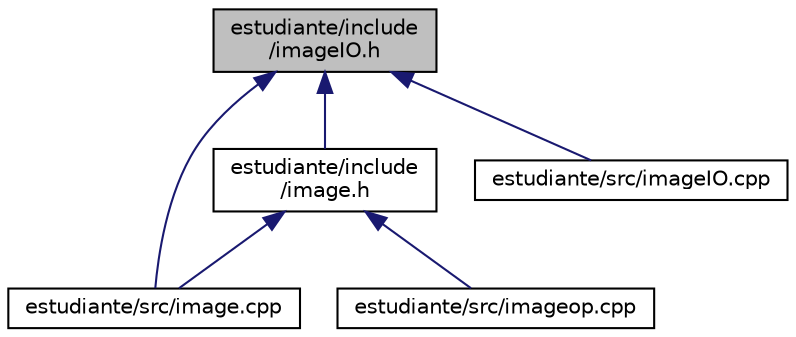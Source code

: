 digraph "estudiante/include/imageIO.h"
{
 // LATEX_PDF_SIZE
  edge [fontname="Helvetica",fontsize="10",labelfontname="Helvetica",labelfontsize="10"];
  node [fontname="Helvetica",fontsize="10",shape=record];
  Node1 [label="estudiante/include\l/imageIO.h",height=0.2,width=0.4,color="black", fillcolor="grey75", style="filled", fontcolor="black",tooltip="Fichero cabecera para la E/S de imágenes."];
  Node1 -> Node2 [dir="back",color="midnightblue",fontsize="10",style="solid",fontname="Helvetica"];
  Node2 [label="estudiante/include\l/image.h",height=0.2,width=0.4,color="black", fillcolor="white", style="filled",URL="$image_8h.html",tooltip="Cabecera para la clase Image."];
  Node2 -> Node3 [dir="back",color="midnightblue",fontsize="10",style="solid",fontname="Helvetica"];
  Node3 [label="estudiante/src/image.cpp",height=0.2,width=0.4,color="black", fillcolor="white", style="filled",URL="$image_8cpp.html",tooltip="Fichero con definiciones para los métodos primitivos de la clase Image."];
  Node2 -> Node4 [dir="back",color="midnightblue",fontsize="10",style="solid",fontname="Helvetica"];
  Node4 [label="estudiante/src/imageop.cpp",height=0.2,width=0.4,color="black", fillcolor="white", style="filled",URL="$imageop_8cpp.html",tooltip="Fichero con definiciones para el resto de métodos de la clase Image."];
  Node1 -> Node3 [dir="back",color="midnightblue",fontsize="10",style="solid",fontname="Helvetica"];
  Node1 -> Node5 [dir="back",color="midnightblue",fontsize="10",style="solid",fontname="Helvetica"];
  Node5 [label="estudiante/src/imageIO.cpp",height=0.2,width=0.4,color="black", fillcolor="white", style="filled",URL="$imageIO_8cpp.html",tooltip="Fichero con definiciones para la E/S de imágenes."];
}
